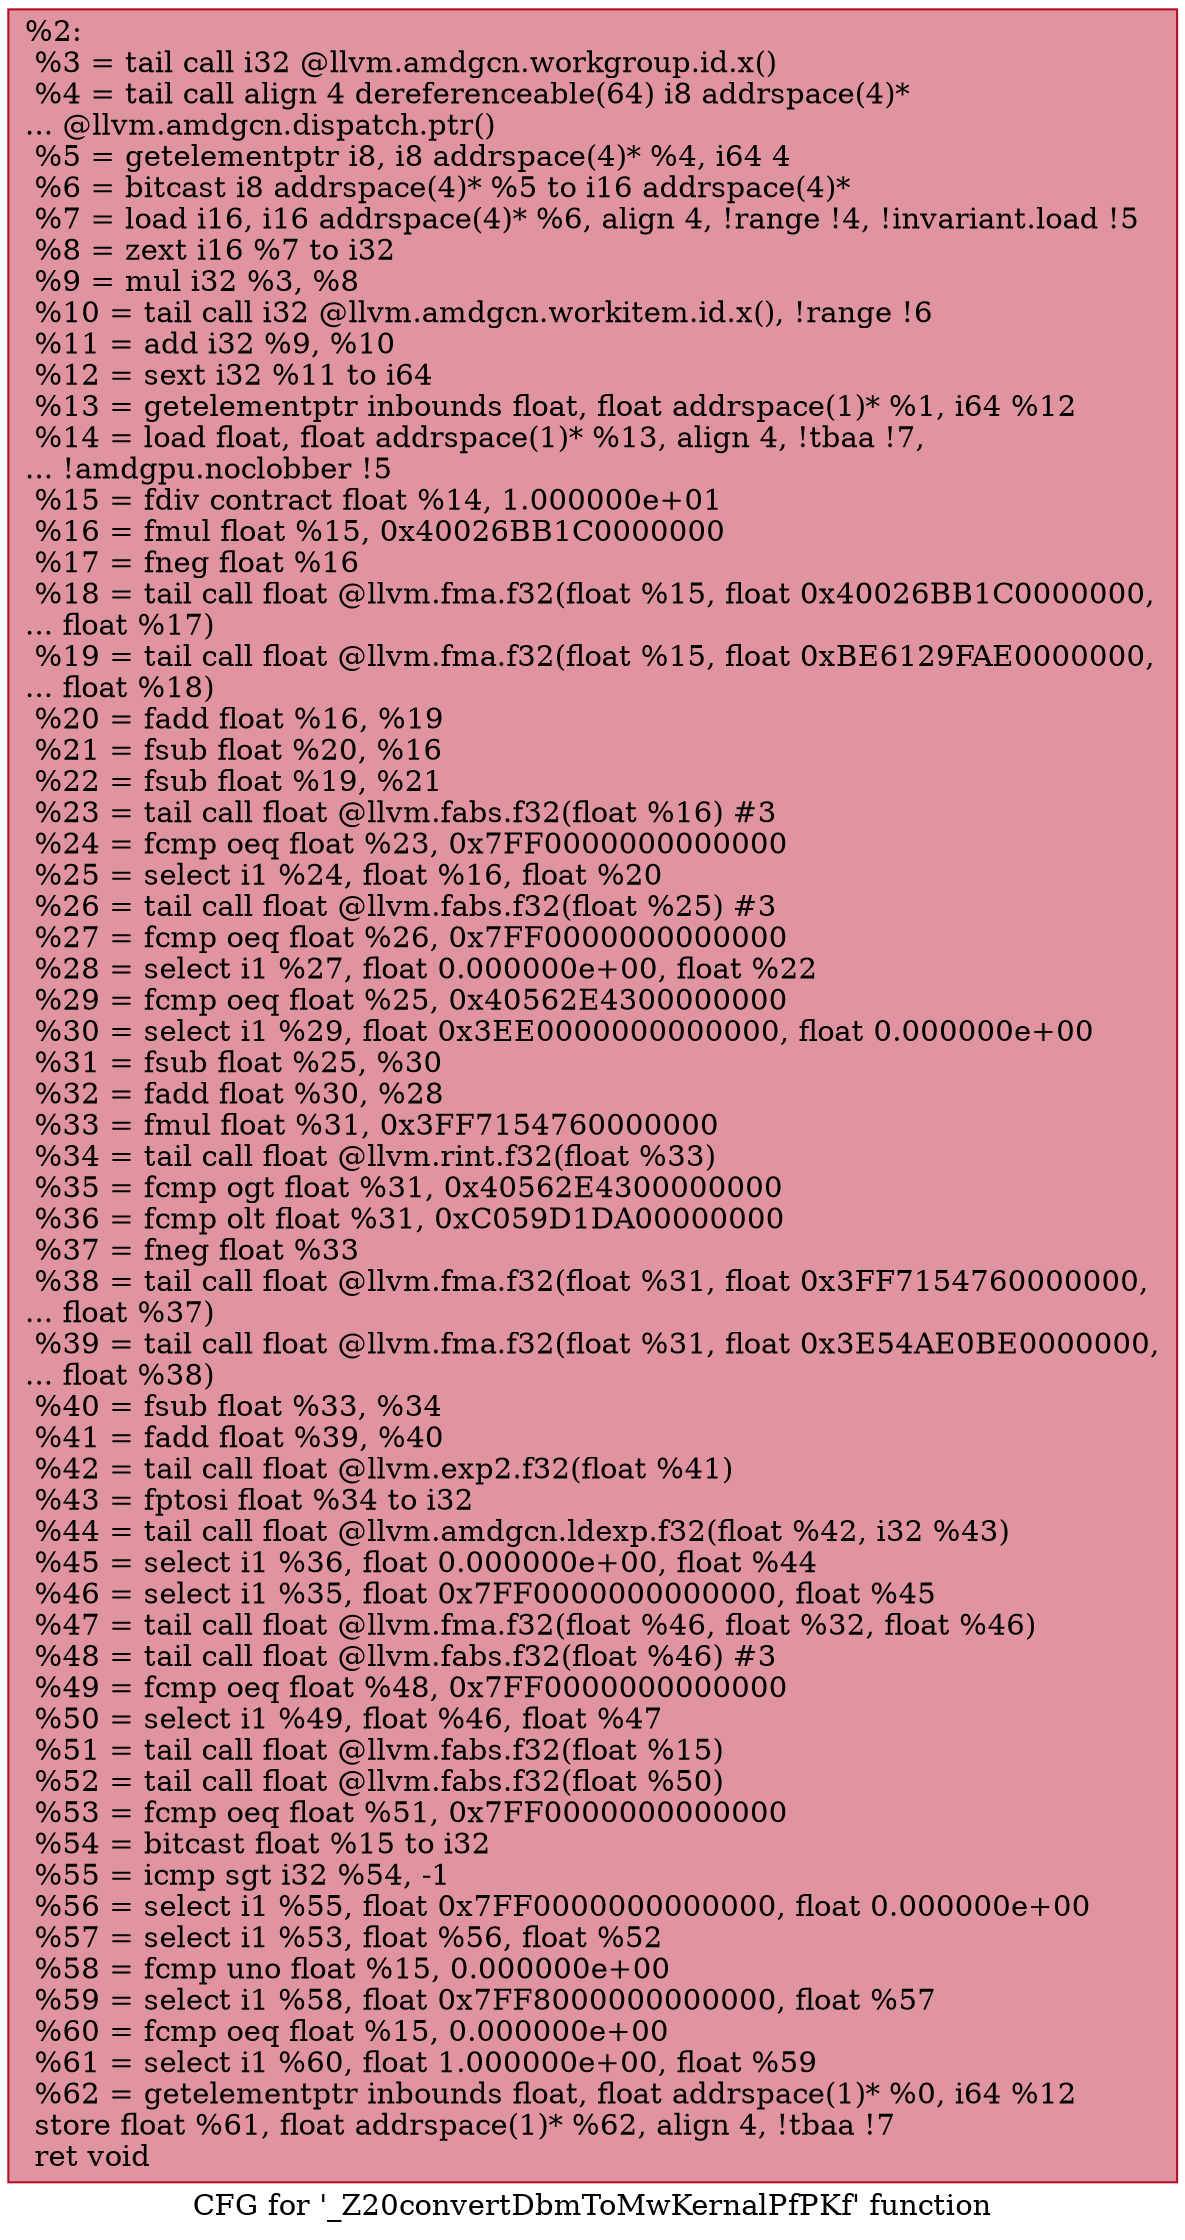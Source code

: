 digraph "CFG for '_Z20convertDbmToMwKernalPfPKf' function" {
	label="CFG for '_Z20convertDbmToMwKernalPfPKf' function";

	Node0x62e8b20 [shape=record,color="#b70d28ff", style=filled, fillcolor="#b70d2870",label="{%2:\l  %3 = tail call i32 @llvm.amdgcn.workgroup.id.x()\l  %4 = tail call align 4 dereferenceable(64) i8 addrspace(4)*\l... @llvm.amdgcn.dispatch.ptr()\l  %5 = getelementptr i8, i8 addrspace(4)* %4, i64 4\l  %6 = bitcast i8 addrspace(4)* %5 to i16 addrspace(4)*\l  %7 = load i16, i16 addrspace(4)* %6, align 4, !range !4, !invariant.load !5\l  %8 = zext i16 %7 to i32\l  %9 = mul i32 %3, %8\l  %10 = tail call i32 @llvm.amdgcn.workitem.id.x(), !range !6\l  %11 = add i32 %9, %10\l  %12 = sext i32 %11 to i64\l  %13 = getelementptr inbounds float, float addrspace(1)* %1, i64 %12\l  %14 = load float, float addrspace(1)* %13, align 4, !tbaa !7,\l... !amdgpu.noclobber !5\l  %15 = fdiv contract float %14, 1.000000e+01\l  %16 = fmul float %15, 0x40026BB1C0000000\l  %17 = fneg float %16\l  %18 = tail call float @llvm.fma.f32(float %15, float 0x40026BB1C0000000,\l... float %17)\l  %19 = tail call float @llvm.fma.f32(float %15, float 0xBE6129FAE0000000,\l... float %18)\l  %20 = fadd float %16, %19\l  %21 = fsub float %20, %16\l  %22 = fsub float %19, %21\l  %23 = tail call float @llvm.fabs.f32(float %16) #3\l  %24 = fcmp oeq float %23, 0x7FF0000000000000\l  %25 = select i1 %24, float %16, float %20\l  %26 = tail call float @llvm.fabs.f32(float %25) #3\l  %27 = fcmp oeq float %26, 0x7FF0000000000000\l  %28 = select i1 %27, float 0.000000e+00, float %22\l  %29 = fcmp oeq float %25, 0x40562E4300000000\l  %30 = select i1 %29, float 0x3EE0000000000000, float 0.000000e+00\l  %31 = fsub float %25, %30\l  %32 = fadd float %30, %28\l  %33 = fmul float %31, 0x3FF7154760000000\l  %34 = tail call float @llvm.rint.f32(float %33)\l  %35 = fcmp ogt float %31, 0x40562E4300000000\l  %36 = fcmp olt float %31, 0xC059D1DA00000000\l  %37 = fneg float %33\l  %38 = tail call float @llvm.fma.f32(float %31, float 0x3FF7154760000000,\l... float %37)\l  %39 = tail call float @llvm.fma.f32(float %31, float 0x3E54AE0BE0000000,\l... float %38)\l  %40 = fsub float %33, %34\l  %41 = fadd float %39, %40\l  %42 = tail call float @llvm.exp2.f32(float %41)\l  %43 = fptosi float %34 to i32\l  %44 = tail call float @llvm.amdgcn.ldexp.f32(float %42, i32 %43)\l  %45 = select i1 %36, float 0.000000e+00, float %44\l  %46 = select i1 %35, float 0x7FF0000000000000, float %45\l  %47 = tail call float @llvm.fma.f32(float %46, float %32, float %46)\l  %48 = tail call float @llvm.fabs.f32(float %46) #3\l  %49 = fcmp oeq float %48, 0x7FF0000000000000\l  %50 = select i1 %49, float %46, float %47\l  %51 = tail call float @llvm.fabs.f32(float %15)\l  %52 = tail call float @llvm.fabs.f32(float %50)\l  %53 = fcmp oeq float %51, 0x7FF0000000000000\l  %54 = bitcast float %15 to i32\l  %55 = icmp sgt i32 %54, -1\l  %56 = select i1 %55, float 0x7FF0000000000000, float 0.000000e+00\l  %57 = select i1 %53, float %56, float %52\l  %58 = fcmp uno float %15, 0.000000e+00\l  %59 = select i1 %58, float 0x7FF8000000000000, float %57\l  %60 = fcmp oeq float %15, 0.000000e+00\l  %61 = select i1 %60, float 1.000000e+00, float %59\l  %62 = getelementptr inbounds float, float addrspace(1)* %0, i64 %12\l  store float %61, float addrspace(1)* %62, align 4, !tbaa !7\l  ret void\l}"];
}
